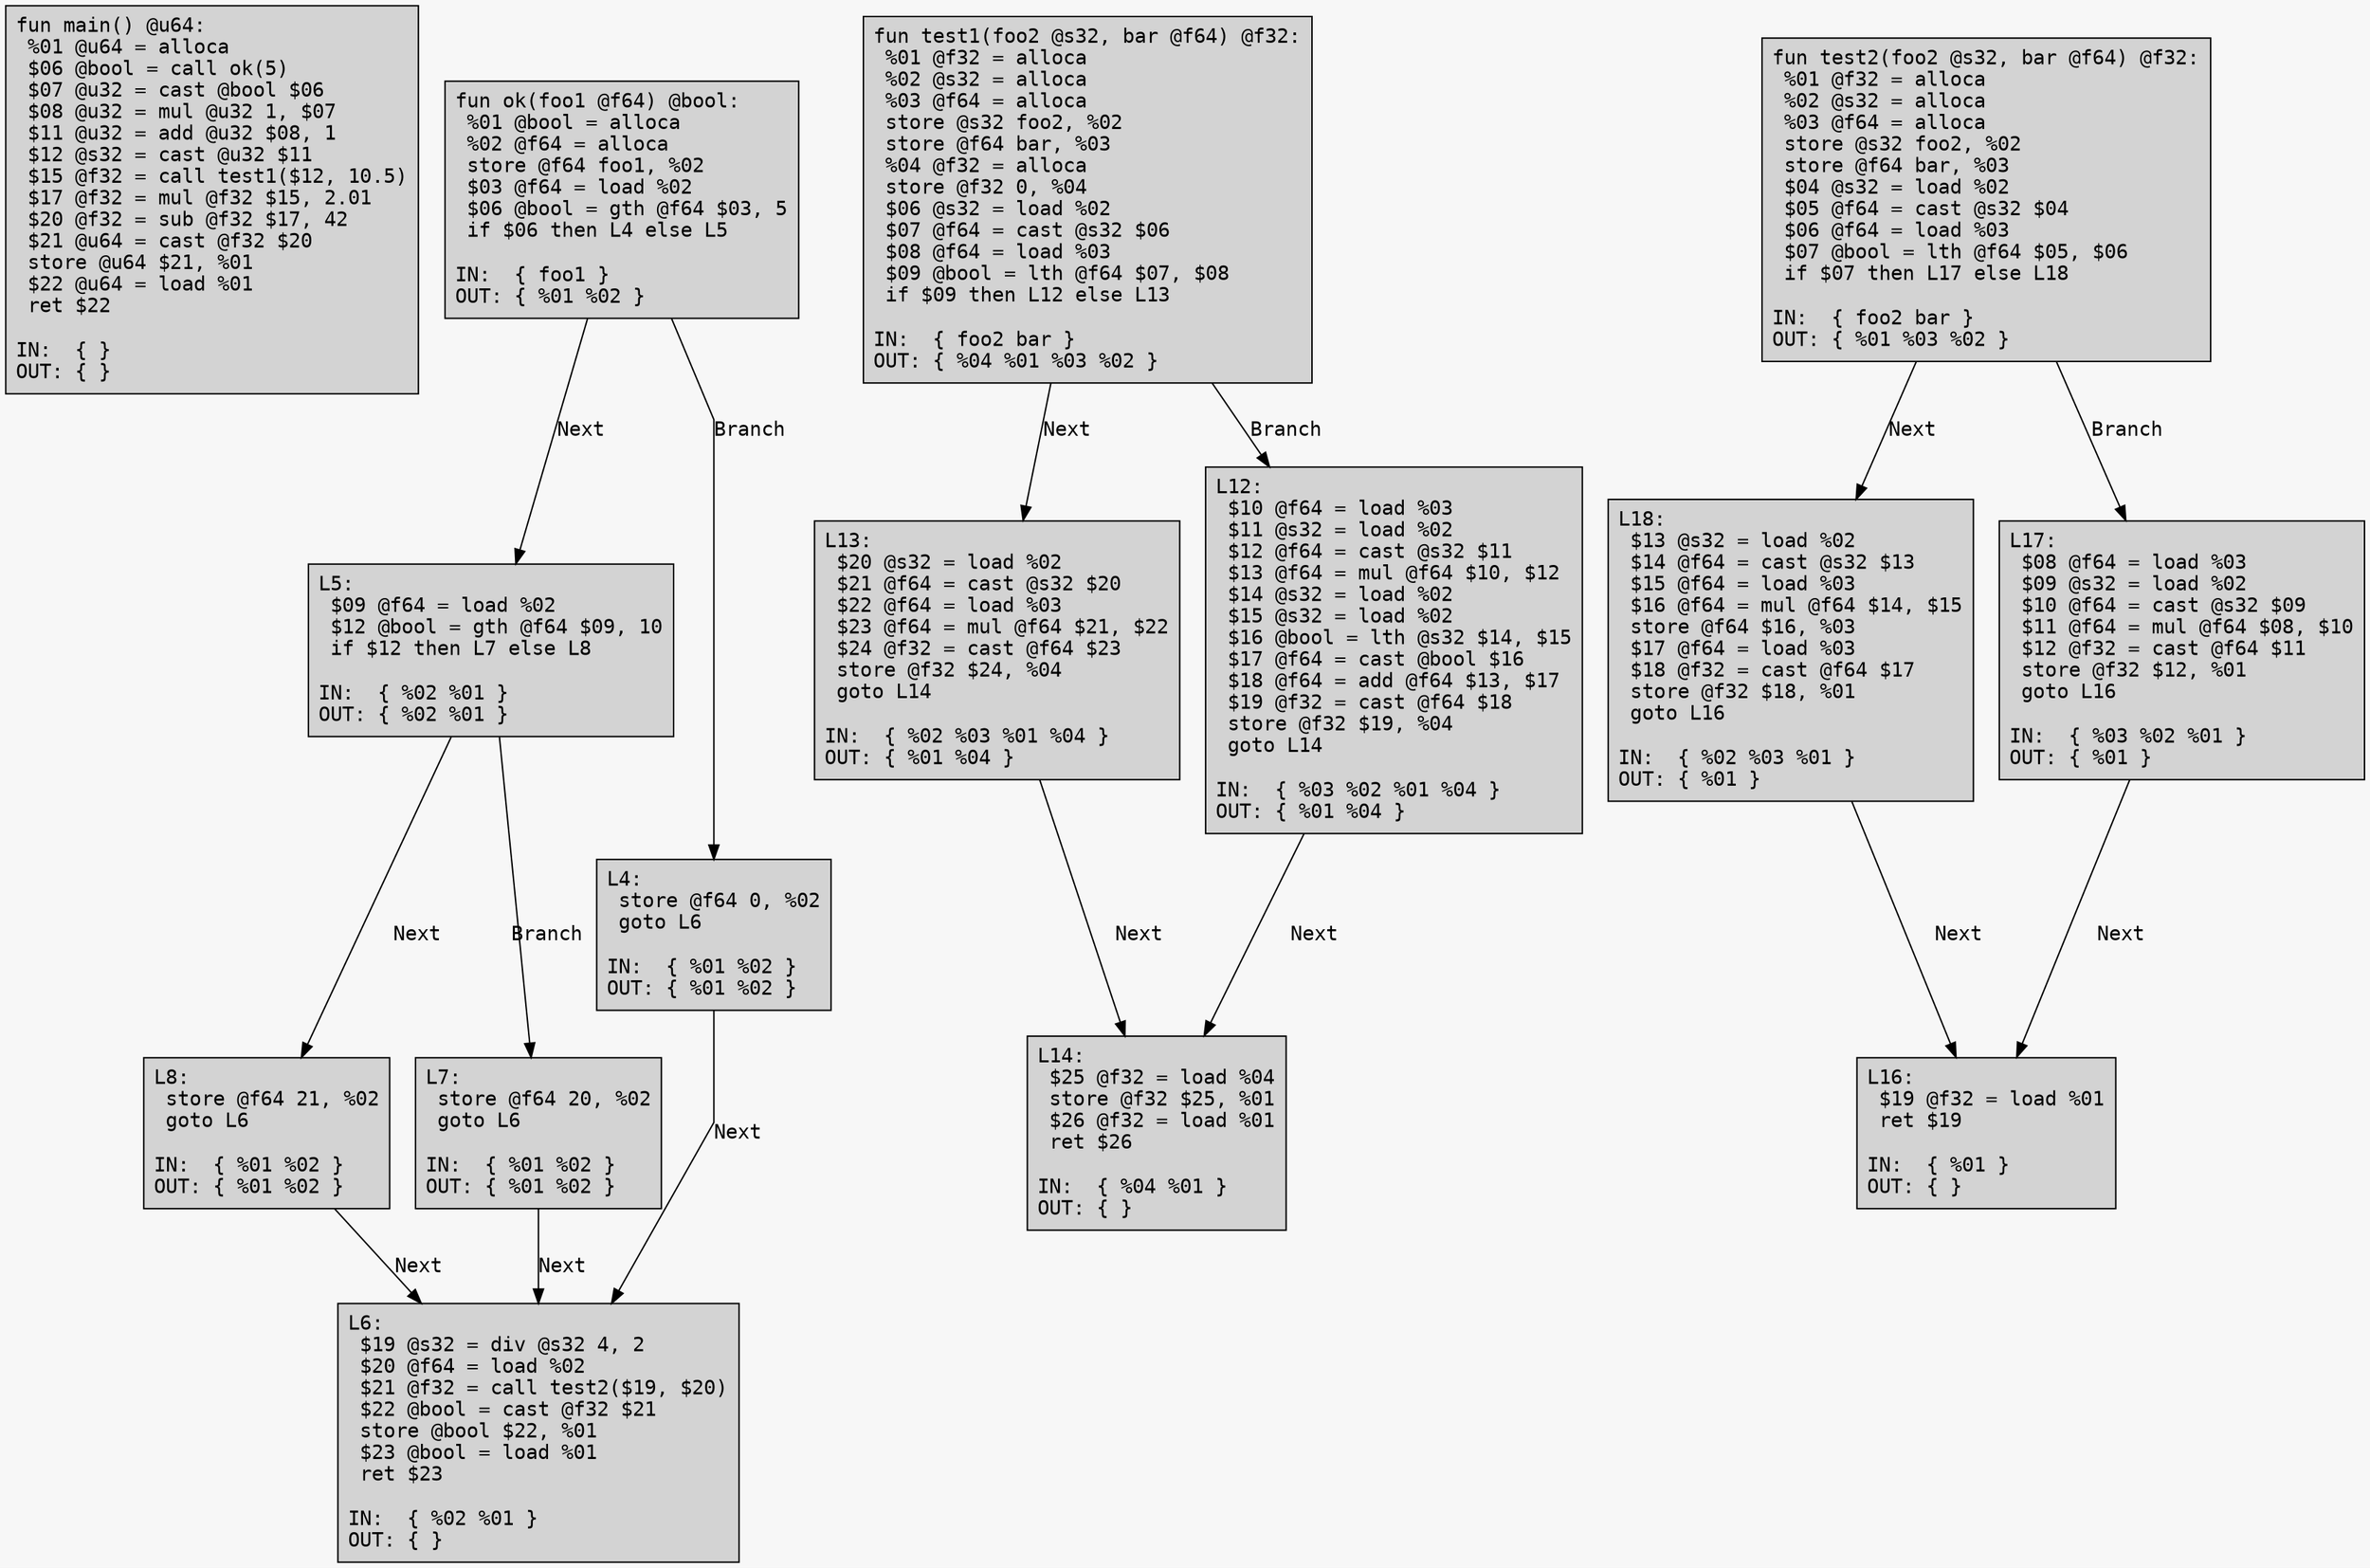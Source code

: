 digraph CFG {
	graph [fontname = "Monospace"];
	node  [fontname = "Monospace", shape=box, style=filled, margin=0.1];
	edge  [fontname = "Monospace"];
	bgcolor = "#f7f7f7";
	splines = false;

	L0 [label="fun main() @u64:\l %01 @u64 = alloca\l $06 @bool = call ok(5)\l $07 @u32 = cast @bool $06\l $08 @u32 = mul @u32 1, $07\l $11 @u32 = add @u32 $08, 1\l $12 @s32 = cast @u32 $11\l $15 @f32 = call test1($12, 10.5)\l $17 @f32 = mul @f32 $15, 2.01\l $20 @f32 = sub @f32 $17, 42\l $21 @u64 = cast @f32 $20\l store @u64 $21, %01\l $22 @u64 = load %01\l ret $22\l\lIN:  { }\lOUT: { }\l"];
	L2 [label="fun ok(foo1 @f64) @bool:\l %01 @bool = alloca\l %02 @f64 = alloca\l store @f64 foo1, %02\l $03 @f64 = load %02\l $06 @bool = gth @f64 $03, 5\l if $06 then L4 else L5\l\lIN:  { foo1 }\lOUT: { %01 %02 }\l"];
	L2 -> L5 [label="Next"];
	L2 -> L4 [label="Branch"];
	L5 [label="L5:\l $09 @f64 = load %02\l $12 @bool = gth @f64 $09, 10\l if $12 then L7 else L8\l\lIN:  { %02 %01 }\lOUT: { %02 %01 }\l"];
	L5 -> L8 [label="Next"];
	L5 -> L7 [label="Branch"];
	L8 [label="L8:\l store @f64 21, %02\l goto L6\l\lIN:  { %01 %02 }\lOUT: { %01 %02 }\l"];
	L8 -> L6 [label="Next"];
	L7 [label="L7:\l store @f64 20, %02\l goto L6\l\lIN:  { %01 %02 }\lOUT: { %01 %02 }\l"];
	L7 -> L6 [label="Next"];
	L4 [label="L4:\l store @f64 0, %02\l goto L6\l\lIN:  { %01 %02 }\lOUT: { %01 %02 }\l"];
	L4 -> L6 [label="Next"];
	L6 [label="L6:\l $19 @s32 = div @s32 4, 2\l $20 @f64 = load %02\l $21 @f32 = call test2($19, $20)\l $22 @bool = cast @f32 $21\l store @bool $22, %01\l $23 @bool = load %01\l ret $23\l\lIN:  { %02 %01 }\lOUT: { }\l"];
	L10 [label="fun test1(foo2 @s32, bar @f64) @f32:\l %01 @f32 = alloca\l %02 @s32 = alloca\l %03 @f64 = alloca\l store @s32 foo2, %02\l store @f64 bar, %03\l %04 @f32 = alloca\l store @f32 0, %04\l $06 @s32 = load %02\l $07 @f64 = cast @s32 $06\l $08 @f64 = load %03\l $09 @bool = lth @f64 $07, $08\l if $09 then L12 else L13\l\lIN:  { foo2 bar }\lOUT: { %04 %01 %03 %02 }\l"];
	L10 -> L13 [label="Next"];
	L10 -> L12 [label="Branch"];
	L13 [label="L13:\l $20 @s32 = load %02\l $21 @f64 = cast @s32 $20\l $22 @f64 = load %03\l $23 @f64 = mul @f64 $21, $22\l $24 @f32 = cast @f64 $23\l store @f32 $24, %04\l goto L14\l\lIN:  { %02 %03 %01 %04 }\lOUT: { %01 %04 }\l"];
	L13 -> L14 [label="Next"];
	L12 [label="L12:\l $10 @f64 = load %03\l $11 @s32 = load %02\l $12 @f64 = cast @s32 $11\l $13 @f64 = mul @f64 $10, $12\l $14 @s32 = load %02\l $15 @s32 = load %02\l $16 @bool = lth @s32 $14, $15\l $17 @f64 = cast @bool $16\l $18 @f64 = add @f64 $13, $17\l $19 @f32 = cast @f64 $18\l store @f32 $19, %04\l goto L14\l\lIN:  { %03 %02 %01 %04 }\lOUT: { %01 %04 }\l"];
	L12 -> L14 [label="Next"];
	L14 [label="L14:\l $25 @f32 = load %04\l store @f32 $25, %01\l $26 @f32 = load %01\l ret $26\l\lIN:  { %04 %01 }\lOUT: { }\l"];
	L15 [label="fun test2(foo2 @s32, bar @f64) @f32:\l %01 @f32 = alloca\l %02 @s32 = alloca\l %03 @f64 = alloca\l store @s32 foo2, %02\l store @f64 bar, %03\l $04 @s32 = load %02\l $05 @f64 = cast @s32 $04\l $06 @f64 = load %03\l $07 @bool = lth @f64 $05, $06\l if $07 then L17 else L18\l\lIN:  { foo2 bar }\lOUT: { %01 %03 %02 }\l"];
	L15 -> L18 [label="Next"];
	L15 -> L17 [label="Branch"];
	L18 [label="L18:\l $13 @s32 = load %02\l $14 @f64 = cast @s32 $13\l $15 @f64 = load %03\l $16 @f64 = mul @f64 $14, $15\l store @f64 $16, %03\l $17 @f64 = load %03\l $18 @f32 = cast @f64 $17\l store @f32 $18, %01\l goto L16\l\lIN:  { %02 %03 %01 }\lOUT: { %01 }\l"];
	L18 -> L16 [label="Next"];
	L17 [label="L17:\l $08 @f64 = load %03\l $09 @s32 = load %02\l $10 @f64 = cast @s32 $09\l $11 @f64 = mul @f64 $08, $10\l $12 @f32 = cast @f64 $11\l store @f32 $12, %01\l goto L16\l\lIN:  { %03 %02 %01 }\lOUT: { %01 }\l"];
	L17 -> L16 [label="Next"];
	L16 [label="L16:\l $19 @f32 = load %01\l ret $19\l\lIN:  { %01 }\lOUT: { }\l"];
}
